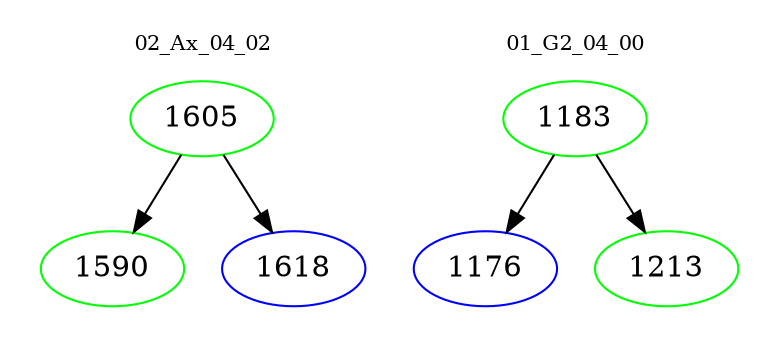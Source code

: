 digraph{
subgraph cluster_0 {
color = white
label = "02_Ax_04_02";
fontsize=10;
T0_1605 [label="1605", color="green"]
T0_1605 -> T0_1590 [color="black"]
T0_1590 [label="1590", color="green"]
T0_1605 -> T0_1618 [color="black"]
T0_1618 [label="1618", color="blue"]
}
subgraph cluster_1 {
color = white
label = "01_G2_04_00";
fontsize=10;
T1_1183 [label="1183", color="green"]
T1_1183 -> T1_1176 [color="black"]
T1_1176 [label="1176", color="blue"]
T1_1183 -> T1_1213 [color="black"]
T1_1213 [label="1213", color="green"]
}
}
